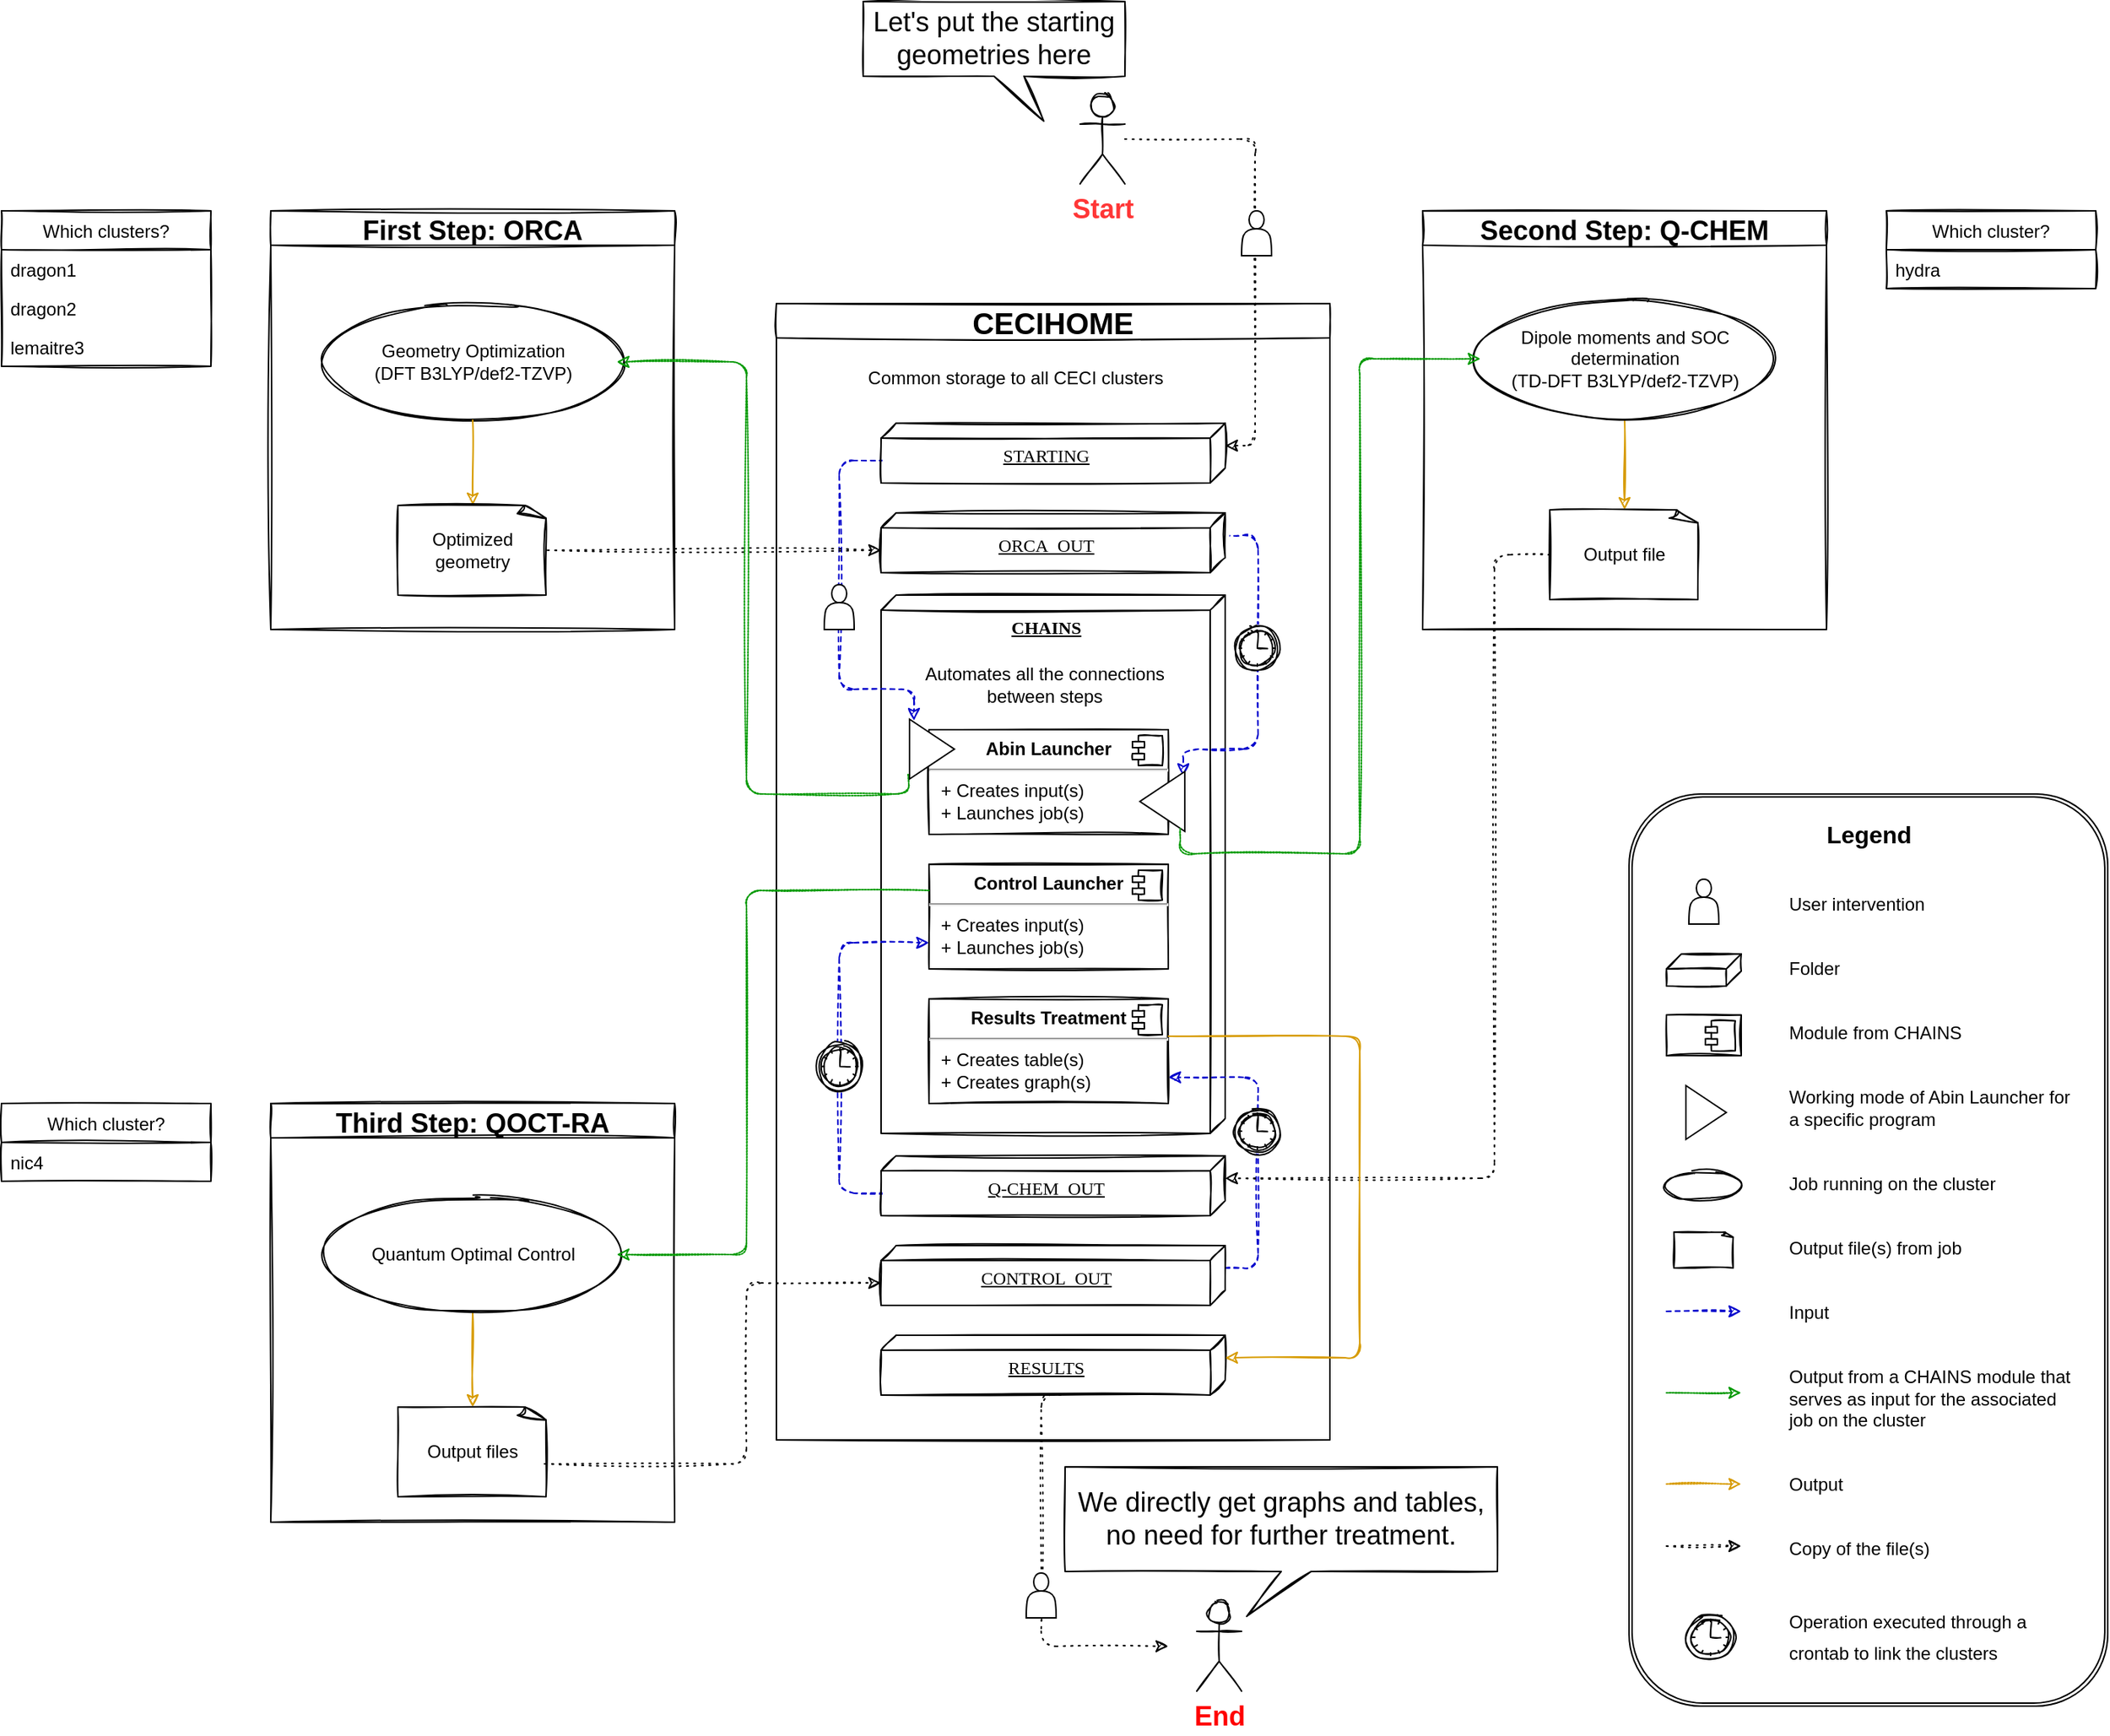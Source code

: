<mxfile version="13.4.0" type="github">
  <diagram name="Page-1" id="5f0bae14-7c28-e335-631c-24af17079c00">
    <mxGraphModel dx="2062" dy="1311" grid="1" gridSize="10" guides="1" tooltips="1" connect="1" arrows="1" fold="1" page="1" pageScale="1" pageWidth="1500" pageHeight="1200" background="#ffffff" math="0" shadow="0">
      <root>
        <mxCell id="0" />
        <mxCell id="1" parent="0" />
        <mxCell id="ZN8oczNgonXqbWW7BLzj-35" value="" style="shape=ext;double=1;rounded=1;whiteSpace=wrap;html=1;" vertex="1" parent="1">
          <mxGeometry x="1130" y="550" width="320" height="610" as="geometry" />
        </mxCell>
        <mxCell id="rE8TUq6kTED-Fyb9pCzD-1" value="&lt;b&gt;CHAINS&lt;/b&gt;" style="verticalAlign=top;align=center;spacingTop=8;spacingLeft=2;spacingRight=12;shape=cube;size=10;direction=south;fontStyle=4;html=1;shadow=0;comic=0;labelBackgroundColor=none;strokeWidth=1;fontFamily=Verdana;fontSize=12;sketch=1;" parent="1" vertex="1">
          <mxGeometry x="630" y="417" width="230" height="360" as="geometry" />
        </mxCell>
        <mxCell id="rE8TUq6kTED-Fyb9pCzD-62" style="edgeStyle=orthogonalEdgeStyle;rounded=1;orthogonalLoop=1;jettySize=auto;html=1;exitX=0;exitY=0;exitDx=25;exitDy=210;exitPerimeter=0;entryX=0.067;entryY=0.025;entryDx=0;entryDy=0;fontSize=18;dashed=1;strokeColor=#0000CC;sketch=1;entryPerimeter=0;" parent="1" source="rE8TUq6kTED-Fyb9pCzD-3" target="ZN8oczNgonXqbWW7BLzj-8" edge="1">
          <mxGeometry relative="1" as="geometry">
            <Array as="points">
              <mxPoint x="602" y="327" />
              <mxPoint x="602" y="480" />
              <mxPoint x="652" y="480" />
            </Array>
            <mxPoint x="650" y="510" as="targetPoint" />
          </mxGeometry>
        </mxCell>
        <mxCell id="rE8TUq6kTED-Fyb9pCzD-65" style="edgeStyle=orthogonalEdgeStyle;orthogonalLoop=1;jettySize=auto;html=1;exitX=0;exitY=0;exitDx=15;exitDy=0;exitPerimeter=0;fontSize=18;dashed=1;rounded=1;strokeColor=#0000CC;sketch=1;entryX=0.033;entryY=0.925;entryDx=0;entryDy=0;entryPerimeter=0;" parent="1" source="rE8TUq6kTED-Fyb9pCzD-4" target="ZN8oczNgonXqbWW7BLzj-9" edge="1">
          <mxGeometry relative="1" as="geometry">
            <Array as="points">
              <mxPoint x="882" y="377" />
              <mxPoint x="882" y="520" />
              <mxPoint x="832" y="520" />
            </Array>
            <mxPoint x="834.997" y="579" as="targetPoint" />
          </mxGeometry>
        </mxCell>
        <mxCell id="rE8TUq6kTED-Fyb9pCzD-81" style="edgeStyle=orthogonalEdgeStyle;orthogonalLoop=1;jettySize=auto;html=1;exitX=0;exitY=0;exitDx=25;exitDy=210;exitPerimeter=0;entryX=0;entryY=0.75;entryDx=0;entryDy=0;fontSize=18;dashed=1;rounded=1;strokeColor=#0000CC;sketch=1;" parent="1" source="rE8TUq6kTED-Fyb9pCzD-5" target="rE8TUq6kTED-Fyb9pCzD-21" edge="1">
          <mxGeometry relative="1" as="geometry">
            <Array as="points">
              <mxPoint x="602" y="817" />
              <mxPoint x="602" y="650" />
            </Array>
          </mxGeometry>
        </mxCell>
        <mxCell id="rE8TUq6kTED-Fyb9pCzD-87" style="edgeStyle=orthogonalEdgeStyle;rounded=1;orthogonalLoop=1;jettySize=auto;html=1;exitX=0;exitY=0;exitDx=15;exitDy=0;exitPerimeter=0;entryX=1;entryY=0.75;entryDx=0;entryDy=0;fontSize=18;dashed=1;strokeColor=#0000CC;sketch=1;" parent="1" source="rE8TUq6kTED-Fyb9pCzD-6" target="rE8TUq6kTED-Fyb9pCzD-23" edge="1">
          <mxGeometry relative="1" as="geometry">
            <Array as="points">
              <mxPoint x="882" y="867" />
              <mxPoint x="882" y="740" />
            </Array>
          </mxGeometry>
        </mxCell>
        <mxCell id="LPeQ8OQHkjZ68hT7cEdK-16" value="CECIHOME" style="swimlane;fontSize=20;sketch=1;" parent="1" vertex="1">
          <mxGeometry x="560" y="222" width="370" height="760" as="geometry">
            <mxRectangle x="620" y="330" width="140" height="30" as="alternateBounds" />
          </mxGeometry>
        </mxCell>
        <mxCell id="rE8TUq6kTED-Fyb9pCzD-31" value="Common storage to all CECI clusters" style="text;html=1;strokeColor=none;fillColor=none;align=center;verticalAlign=middle;whiteSpace=wrap;sketch=1;" parent="LPeQ8OQHkjZ68hT7cEdK-16" vertex="1">
          <mxGeometry x="45" y="40" width="230" height="20" as="geometry" />
        </mxCell>
        <mxCell id="LPeQ8OQHkjZ68hT7cEdK-33" value="" style="shape=mxgraph.bpmn.shape;html=1;verticalLabelPosition=bottom;labelBackgroundColor=#ffffff;verticalAlign=top;align=center;perimeter=ellipsePerimeter;outlineConnect=0;outline=eventInt;symbol=timer;sketch=1;fillColor=#ffffff;fontSize=12;fontColor=#000000;" parent="LPeQ8OQHkjZ68hT7cEdK-16" vertex="1">
          <mxGeometry x="27" y="494.73" width="31" height="31" as="geometry" />
        </mxCell>
        <mxCell id="LPeQ8OQHkjZ68hT7cEdK-36" value="" style="shape=mxgraph.bpmn.shape;html=1;verticalLabelPosition=bottom;labelBackgroundColor=#ffffff;verticalAlign=top;align=center;perimeter=ellipsePerimeter;outlineConnect=0;outline=eventInt;symbol=timer;sketch=1;fillColor=#ffffff;fontSize=12;fontColor=#000000;" parent="LPeQ8OQHkjZ68hT7cEdK-16" vertex="1">
          <mxGeometry x="306" y="215" width="31" height="31" as="geometry" />
        </mxCell>
        <mxCell id="ZN8oczNgonXqbWW7BLzj-14" value="" style="shape=actor;whiteSpace=wrap;html=1;" vertex="1" parent="LPeQ8OQHkjZ68hT7cEdK-16">
          <mxGeometry x="32" y="188" width="20" height="30" as="geometry" />
        </mxCell>
        <mxCell id="rE8TUq6kTED-Fyb9pCzD-3" value="STARTING" style="verticalAlign=top;align=center;spacingTop=8;spacingLeft=2;spacingRight=12;shape=cube;size=10;direction=south;fontStyle=4;html=1;shadow=0;comic=0;labelBackgroundColor=none;strokeWidth=1;fontFamily=Verdana;fontSize=12;sketch=1;" parent="1" vertex="1">
          <mxGeometry x="630" y="302" width="230" height="40" as="geometry" />
        </mxCell>
        <mxCell id="rE8TUq6kTED-Fyb9pCzD-4" value="ORCA_OUT" style="verticalAlign=top;align=center;spacingTop=8;spacingLeft=2;spacingRight=12;shape=cube;size=10;direction=south;fontStyle=4;html=1;shadow=0;comic=0;labelBackgroundColor=none;strokeWidth=1;fontFamily=Verdana;fontSize=12;sketch=1;" parent="1" vertex="1">
          <mxGeometry x="630" y="362" width="230" height="40" as="geometry" />
        </mxCell>
        <mxCell id="rE8TUq6kTED-Fyb9pCzD-5" value="Q-CHEM_OUT" style="verticalAlign=top;align=center;spacingTop=8;spacingLeft=2;spacingRight=12;shape=cube;size=10;direction=south;fontStyle=4;html=1;shadow=0;comic=0;labelBackgroundColor=none;strokeWidth=1;fontFamily=Verdana;fontSize=12;sketch=1;" parent="1" vertex="1">
          <mxGeometry x="630" y="792" width="230" height="40" as="geometry" />
        </mxCell>
        <mxCell id="rE8TUq6kTED-Fyb9pCzD-6" value="CONTROL_OUT" style="verticalAlign=top;align=center;spacingTop=8;spacingLeft=2;spacingRight=12;shape=cube;size=10;direction=south;fontStyle=4;html=1;shadow=0;comic=0;labelBackgroundColor=none;strokeWidth=1;fontFamily=Verdana;fontSize=12;sketch=1;" parent="1" vertex="1">
          <mxGeometry x="630" y="852" width="230" height="40" as="geometry" />
        </mxCell>
        <mxCell id="rE8TUq6kTED-Fyb9pCzD-130" style="edgeStyle=orthogonalEdgeStyle;rounded=1;orthogonalLoop=1;jettySize=auto;html=1;exitX=0;exitY=0;exitDx=40;exitDy=110;exitPerimeter=0;dashed=1;dashPattern=1 4;strokeColor=#000000;fontSize=18;sketch=1;" parent="1" source="rE8TUq6kTED-Fyb9pCzD-7" edge="1">
          <mxGeometry relative="1" as="geometry">
            <mxPoint x="822" y="1120" as="targetPoint" />
            <Array as="points">
              <mxPoint x="737" y="1120" />
            </Array>
          </mxGeometry>
        </mxCell>
        <mxCell id="rE8TUq6kTED-Fyb9pCzD-7" value="RESULTS" style="verticalAlign=top;align=center;spacingTop=8;spacingLeft=2;spacingRight=12;shape=cube;size=10;direction=south;fontStyle=4;html=1;shadow=0;comic=0;labelBackgroundColor=none;strokeWidth=1;fontFamily=Verdana;fontSize=12;sketch=1;" parent="1" vertex="1">
          <mxGeometry x="630" y="912" width="230" height="40" as="geometry" />
        </mxCell>
        <mxCell id="rE8TUq6kTED-Fyb9pCzD-19" value="&lt;p style=&quot;margin: 0px ; margin-top: 6px ; text-align: center&quot;&gt;&lt;b&gt;Abin Launcher&lt;br&gt;&lt;/b&gt;&lt;/p&gt;&lt;hr&gt;&lt;p style=&quot;margin: 0px ; margin-left: 8px&quot;&gt;+ Creates input(s)&lt;br&gt;+ Launches job(s)&lt;br&gt;&lt;/p&gt;" style="align=left;overflow=fill;html=1;dropTarget=0;sketch=1;" parent="1" vertex="1">
          <mxGeometry x="662" y="507" width="160" height="70" as="geometry" />
        </mxCell>
        <mxCell id="rE8TUq6kTED-Fyb9pCzD-20" value="" style="shape=component;jettyWidth=8;jettyHeight=4;sketch=1;" parent="rE8TUq6kTED-Fyb9pCzD-19" vertex="1">
          <mxGeometry x="1" width="20" height="20" relative="1" as="geometry">
            <mxPoint x="-24" y="4" as="offset" />
          </mxGeometry>
        </mxCell>
        <mxCell id="rE8TUq6kTED-Fyb9pCzD-21" value="&lt;p style=&quot;margin: 0px ; margin-top: 6px ; text-align: center&quot;&gt;&lt;b&gt;Control Launcher&lt;br&gt;&lt;/b&gt;&lt;/p&gt;&lt;hr&gt;&lt;p style=&quot;margin: 0px ; margin-left: 8px&quot;&gt;+ Creates input(s)&lt;br&gt;+ Launches job(s)&lt;br&gt;&lt;/p&gt;" style="align=left;overflow=fill;html=1;dropTarget=0;sketch=1;" parent="1" vertex="1">
          <mxGeometry x="662" y="597" width="160" height="70" as="geometry" />
        </mxCell>
        <mxCell id="rE8TUq6kTED-Fyb9pCzD-22" value="" style="shape=component;jettyWidth=8;jettyHeight=4;sketch=1;" parent="rE8TUq6kTED-Fyb9pCzD-21" vertex="1">
          <mxGeometry x="1" width="20" height="20" relative="1" as="geometry">
            <mxPoint x="-24" y="4" as="offset" />
          </mxGeometry>
        </mxCell>
        <mxCell id="rE8TUq6kTED-Fyb9pCzD-23" value="&lt;p style=&quot;margin: 0px ; margin-top: 6px ; text-align: center&quot;&gt;&lt;b&gt;Results Treatment&lt;br&gt;&lt;/b&gt;&lt;/p&gt;&lt;hr&gt;&lt;p style=&quot;margin: 0px ; margin-left: 8px&quot;&gt;+ Creates table(s)&lt;br&gt;+ Creates graph(s)&lt;br&gt;&lt;/p&gt;" style="align=left;overflow=fill;html=1;dropTarget=0;sketch=1;" parent="1" vertex="1">
          <mxGeometry x="662" y="687" width="160" height="70" as="geometry" />
        </mxCell>
        <mxCell id="rE8TUq6kTED-Fyb9pCzD-24" value="" style="shape=component;jettyWidth=8;jettyHeight=4;sketch=1;" parent="rE8TUq6kTED-Fyb9pCzD-23" vertex="1">
          <mxGeometry x="1" width="20" height="20" relative="1" as="geometry">
            <mxPoint x="-24" y="4" as="offset" />
          </mxGeometry>
        </mxCell>
        <mxCell id="rE8TUq6kTED-Fyb9pCzD-32" value="Automates all the connections between steps" style="text;html=1;strokeColor=none;fillColor=none;align=center;verticalAlign=middle;whiteSpace=wrap;sketch=1;" parent="1" vertex="1">
          <mxGeometry x="657" y="457" width="165" height="40" as="geometry" />
        </mxCell>
        <mxCell id="rE8TUq6kTED-Fyb9pCzD-48" value="First Step: ORCA" style="swimlane;fontSize=18;sketch=1;" parent="1" vertex="1">
          <mxGeometry x="222" y="160" width="270" height="280" as="geometry" />
        </mxCell>
        <mxCell id="rE8TUq6kTED-Fyb9pCzD-43" value="Geometry Optimization&lt;br&gt;(DFT B3LYP/def2-TZVP)" style="ellipse;whiteSpace=wrap;html=1;align=center;newEdgeStyle={&quot;edgeStyle&quot;:&quot;entityRelationEdgeStyle&quot;,&quot;startArrow&quot;:&quot;none&quot;,&quot;endArrow&quot;:&quot;none&quot;,&quot;segment&quot;:10,&quot;curved&quot;:1};treeFolding=1;treeMoving=1;sketch=1;" parent="rE8TUq6kTED-Fyb9pCzD-48" vertex="1">
          <mxGeometry x="38.75" y="62" width="192.5" height="78" as="geometry" />
        </mxCell>
        <mxCell id="rE8TUq6kTED-Fyb9pCzD-53" style="edgeStyle=orthogonalEdgeStyle;rounded=0;orthogonalLoop=1;jettySize=auto;html=1;exitX=0.5;exitY=1;exitDx=0;exitDy=0;fontSize=18;fillColor=#ffe6cc;strokeColor=#d79b00;sketch=1;entryX=0.5;entryY=0;entryDx=0;entryDy=0;entryPerimeter=0;" parent="rE8TUq6kTED-Fyb9pCzD-48" source="rE8TUq6kTED-Fyb9pCzD-43" target="LPeQ8OQHkjZ68hT7cEdK-23" edge="1">
          <mxGeometry relative="1" as="geometry">
            <mxPoint x="108" y="180" as="targetPoint" />
          </mxGeometry>
        </mxCell>
        <mxCell id="LPeQ8OQHkjZ68hT7cEdK-23" value="Optimized geometry" style="whiteSpace=wrap;html=1;shape=mxgraph.basic.document;sketch=1;fontSize=12;fontColor=#000000;align=center;" parent="rE8TUq6kTED-Fyb9pCzD-48" vertex="1">
          <mxGeometry x="85" y="197" width="100" height="60" as="geometry" />
        </mxCell>
        <mxCell id="rE8TUq6kTED-Fyb9pCzD-64" style="edgeStyle=orthogonalEdgeStyle;rounded=1;orthogonalLoop=1;jettySize=auto;html=1;exitX=1;exitY=0.5;exitDx=0;exitDy=0;fontSize=18;dashed=1;dashPattern=1 4;sketch=1;exitPerimeter=0;entryX=0;entryY=0;entryDx=25;entryDy=230;entryPerimeter=0;" parent="1" source="LPeQ8OQHkjZ68hT7cEdK-23" target="rE8TUq6kTED-Fyb9pCzD-4" edge="1">
          <mxGeometry relative="1" as="geometry">
            <mxPoint x="357" y="410" as="sourcePoint" />
            <mxPoint x="480" y="387" as="targetPoint" />
          </mxGeometry>
        </mxCell>
        <mxCell id="rE8TUq6kTED-Fyb9pCzD-67" style="edgeStyle=orthogonalEdgeStyle;rounded=1;orthogonalLoop=1;jettySize=auto;html=1;entryX=0;entryY=0;entryDx=15;entryDy=0;entryPerimeter=0;fontSize=18;dashed=1;dashPattern=1 4;sketch=1;exitX=0;exitY=0.5;exitDx=0;exitDy=0;exitPerimeter=0;" parent="1" source="LPeQ8OQHkjZ68hT7cEdK-24" target="rE8TUq6kTED-Fyb9pCzD-5" edge="1">
          <mxGeometry relative="1" as="geometry">
            <Array as="points">
              <mxPoint x="1040" y="390" />
              <mxPoint x="1040" y="807" />
            </Array>
            <mxPoint x="1050" y="390" as="sourcePoint" />
          </mxGeometry>
        </mxCell>
        <mxCell id="rE8TUq6kTED-Fyb9pCzD-69" value="Third Step: QOCT-RA" style="swimlane;fontSize=18;sketch=1;" parent="1" vertex="1">
          <mxGeometry x="222" y="757" width="270" height="280" as="geometry" />
        </mxCell>
        <mxCell id="rE8TUq6kTED-Fyb9pCzD-70" style="edgeStyle=orthogonalEdgeStyle;rounded=0;orthogonalLoop=1;jettySize=auto;html=1;exitX=0.5;exitY=1;exitDx=0;exitDy=0;fontSize=18;fillColor=#ffe6cc;strokeColor=#d79b00;sketch=1;entryX=0.5;entryY=0;entryDx=0;entryDy=0;entryPerimeter=0;" parent="rE8TUq6kTED-Fyb9pCzD-69" source="rE8TUq6kTED-Fyb9pCzD-71" target="LPeQ8OQHkjZ68hT7cEdK-25" edge="1">
          <mxGeometry relative="1" as="geometry">
            <mxPoint x="98" y="183" as="targetPoint" />
          </mxGeometry>
        </mxCell>
        <mxCell id="rE8TUq6kTED-Fyb9pCzD-71" value="Quantum Optimal Control" style="ellipse;whiteSpace=wrap;html=1;align=center;newEdgeStyle={&quot;edgeStyle&quot;:&quot;entityRelationEdgeStyle&quot;,&quot;startArrow&quot;:&quot;none&quot;,&quot;endArrow&quot;:&quot;none&quot;,&quot;segment&quot;:10,&quot;curved&quot;:1};treeFolding=1;treeMoving=1;sketch=1;" parent="rE8TUq6kTED-Fyb9pCzD-69" vertex="1">
          <mxGeometry x="38.75" y="62" width="192.5" height="78" as="geometry" />
        </mxCell>
        <mxCell id="LPeQ8OQHkjZ68hT7cEdK-25" value="Output files" style="whiteSpace=wrap;html=1;shape=mxgraph.basic.document;sketch=1;fontSize=12;fontColor=#000000;align=center;" parent="rE8TUq6kTED-Fyb9pCzD-69" vertex="1">
          <mxGeometry x="85" y="203" width="100" height="60" as="geometry" />
        </mxCell>
        <mxCell id="rE8TUq6kTED-Fyb9pCzD-78" style="edgeStyle=orthogonalEdgeStyle;rounded=1;orthogonalLoop=1;jettySize=auto;html=1;entryX=0;entryY=0;entryDx=25;entryDy=230;entryPerimeter=0;fontSize=18;dashed=1;dashPattern=1 4;sketch=1;exitX=0.98;exitY=0.633;exitDx=0;exitDy=0;exitPerimeter=0;" parent="1" source="LPeQ8OQHkjZ68hT7cEdK-25" target="rE8TUq6kTED-Fyb9pCzD-6" edge="1">
          <mxGeometry relative="1" as="geometry">
            <mxPoint x="450" y="997" as="sourcePoint" />
            <Array as="points">
              <mxPoint x="540" y="998" />
              <mxPoint x="540" y="877" />
            </Array>
          </mxGeometry>
        </mxCell>
        <mxCell id="rE8TUq6kTED-Fyb9pCzD-91" value="Second Step: Q-CHEM" style="swimlane;fontSize=18;sketch=1;" parent="1" vertex="1">
          <mxGeometry x="992" y="160" width="270" height="280" as="geometry">
            <mxRectangle x="1030" y="160" width="230" height="30" as="alternateBounds" />
          </mxGeometry>
        </mxCell>
        <mxCell id="rE8TUq6kTED-Fyb9pCzD-92" style="edgeStyle=orthogonalEdgeStyle;rounded=0;orthogonalLoop=1;jettySize=auto;html=1;exitX=0.5;exitY=1;exitDx=0;exitDy=0;entryX=0.5;entryY=0;entryDx=0;entryDy=0;fontSize=18;fillColor=#ffe6cc;strokeColor=#d79b00;sketch=1;entryPerimeter=0;" parent="rE8TUq6kTED-Fyb9pCzD-91" source="rE8TUq6kTED-Fyb9pCzD-89" target="LPeQ8OQHkjZ68hT7cEdK-24" edge="1">
          <mxGeometry relative="1" as="geometry">
            <mxPoint x="135" y="140" as="sourcePoint" />
            <mxPoint x="135" y="200" as="targetPoint" />
          </mxGeometry>
        </mxCell>
        <mxCell id="rE8TUq6kTED-Fyb9pCzD-89" value="Dipole moments and SOC determination&lt;br&gt;&lt;div&gt;(TD-DFT B3LYP/def2-TZVP)&lt;/div&gt;" style="ellipse;whiteSpace=wrap;html=1;align=center;newEdgeStyle={&quot;edgeStyle&quot;:&quot;entityRelationEdgeStyle&quot;,&quot;startArrow&quot;:&quot;none&quot;,&quot;endArrow&quot;:&quot;none&quot;,&quot;segment&quot;:10,&quot;curved&quot;:1};treeFolding=1;treeMoving=1;sketch=1;" parent="rE8TUq6kTED-Fyb9pCzD-91" vertex="1">
          <mxGeometry x="38.75" y="60" width="192.5" height="78" as="geometry" />
        </mxCell>
        <mxCell id="LPeQ8OQHkjZ68hT7cEdK-24" value="Output file" style="whiteSpace=wrap;html=1;shape=mxgraph.basic.document;sketch=1;fontSize=12;fontColor=#000000;align=center;" parent="rE8TUq6kTED-Fyb9pCzD-91" vertex="1">
          <mxGeometry x="85" y="200" width="100" height="60" as="geometry" />
        </mxCell>
        <mxCell id="rE8TUq6kTED-Fyb9pCzD-119" value="&lt;font color=&quot;#FF3636&quot;&gt;&lt;b&gt;Start&lt;/b&gt;&lt;/font&gt;" style="shape=umlActor;verticalLabelPosition=bottom;verticalAlign=top;html=1;outlineConnect=0;fontSize=18;align=center;sketch=1;" parent="1" vertex="1">
          <mxGeometry x="763" y="82" width="30" height="60" as="geometry" />
        </mxCell>
        <mxCell id="rE8TUq6kTED-Fyb9pCzD-127" value="&lt;div align=&quot;center&quot;&gt;Let&#39;s put the starting geometries here&lt;/div&gt;" style="shape=callout;whiteSpace=wrap;html=1;perimeter=calloutPerimeter;fontSize=18;align=center;position2=0.69;sketch=1;" parent="1" vertex="1">
          <mxGeometry x="618" y="20" width="175" height="80" as="geometry" />
        </mxCell>
        <mxCell id="rE8TUq6kTED-Fyb9pCzD-128" value="&lt;font color=&quot;#FF0000&quot;&gt;&lt;b&gt;End&lt;/b&gt;&lt;/font&gt;" style="shape=umlActor;verticalLabelPosition=bottom;verticalAlign=top;html=1;outlineConnect=0;fontSize=18;align=center;sketch=1;" parent="1" vertex="1">
          <mxGeometry x="841" y="1090" width="30" height="60" as="geometry" />
        </mxCell>
        <mxCell id="rE8TUq6kTED-Fyb9pCzD-129" value="We directly get graphs and tables, no need for further treatment." style="shape=callout;whiteSpace=wrap;html=1;perimeter=calloutPerimeter;fontSize=18;align=center;position2=0.42;sketch=1;" parent="1" vertex="1">
          <mxGeometry x="753" y="1000" width="289" height="100" as="geometry" />
        </mxCell>
        <mxCell id="rE8TUq6kTED-Fyb9pCzD-44" value="Which clusters?" style="swimlane;fontStyle=0;childLayout=stackLayout;horizontal=1;startSize=26;fillColor=none;horizontalStack=0;resizeParent=1;resizeParentMax=0;resizeLast=0;collapsible=1;marginBottom=0;sketch=1;" parent="1" vertex="1">
          <mxGeometry x="42" y="160" width="140" height="104" as="geometry" />
        </mxCell>
        <mxCell id="rE8TUq6kTED-Fyb9pCzD-45" value="dragon1" style="text;strokeColor=none;fillColor=none;align=left;verticalAlign=top;spacingLeft=4;spacingRight=4;overflow=hidden;rotatable=0;points=[[0,0.5],[1,0.5]];portConstraint=eastwest;sketch=1;" parent="rE8TUq6kTED-Fyb9pCzD-44" vertex="1">
          <mxGeometry y="26" width="140" height="26" as="geometry" />
        </mxCell>
        <mxCell id="rE8TUq6kTED-Fyb9pCzD-46" value="dragon2" style="text;strokeColor=none;fillColor=none;align=left;verticalAlign=top;spacingLeft=4;spacingRight=4;overflow=hidden;rotatable=0;points=[[0,0.5],[1,0.5]];portConstraint=eastwest;sketch=1;" parent="rE8TUq6kTED-Fyb9pCzD-44" vertex="1">
          <mxGeometry y="52" width="140" height="26" as="geometry" />
        </mxCell>
        <mxCell id="rE8TUq6kTED-Fyb9pCzD-47" value="lemaitre3" style="text;strokeColor=none;fillColor=none;align=left;verticalAlign=top;spacingLeft=4;spacingRight=4;overflow=hidden;rotatable=0;points=[[0,0.5],[1,0.5]];portConstraint=eastwest;sketch=1;" parent="rE8TUq6kTED-Fyb9pCzD-44" vertex="1">
          <mxGeometry y="78" width="140" height="26" as="geometry" />
        </mxCell>
        <mxCell id="rE8TUq6kTED-Fyb9pCzD-54" value="Which cluster?" style="swimlane;fontStyle=0;childLayout=stackLayout;horizontal=1;startSize=26;fillColor=none;horizontalStack=0;resizeParent=1;resizeParentMax=0;resizeLast=0;collapsible=1;marginBottom=0;sketch=1;" parent="1" vertex="1">
          <mxGeometry x="1302" y="160" width="140" height="52" as="geometry" />
        </mxCell>
        <mxCell id="rE8TUq6kTED-Fyb9pCzD-55" value="hydra" style="text;strokeColor=none;fillColor=none;align=left;verticalAlign=top;spacingLeft=4;spacingRight=4;overflow=hidden;rotatable=0;points=[[0,0.5],[1,0.5]];portConstraint=eastwest;sketch=1;" parent="rE8TUq6kTED-Fyb9pCzD-54" vertex="1">
          <mxGeometry y="26" width="140" height="26" as="geometry" />
        </mxCell>
        <mxCell id="rE8TUq6kTED-Fyb9pCzD-125" style="edgeStyle=orthogonalEdgeStyle;rounded=1;orthogonalLoop=1;jettySize=auto;html=1;dashed=1;dashPattern=1 4;strokeColor=#000000;fontSize=18;entryX=0;entryY=0;entryDx=15;entryDy=0;entryPerimeter=0;sketch=1;" parent="1" source="rE8TUq6kTED-Fyb9pCzD-119" target="rE8TUq6kTED-Fyb9pCzD-3" edge="1">
          <mxGeometry relative="1" as="geometry">
            <Array as="points">
              <mxPoint x="880" y="112" />
              <mxPoint x="880" y="317" />
            </Array>
          </mxGeometry>
        </mxCell>
        <mxCell id="rE8TUq6kTED-Fyb9pCzD-88" style="edgeStyle=orthogonalEdgeStyle;rounded=1;orthogonalLoop=1;jettySize=auto;html=1;exitX=1;exitY=0.357;exitDx=0;exitDy=0;entryX=0;entryY=0;entryDx=15;entryDy=0;entryPerimeter=0;fontSize=18;exitPerimeter=0;fillColor=#ffe6cc;strokeColor=#d79b00;sketch=1;" parent="1" source="rE8TUq6kTED-Fyb9pCzD-23" target="rE8TUq6kTED-Fyb9pCzD-7" edge="1">
          <mxGeometry relative="1" as="geometry">
            <Array as="points">
              <mxPoint x="950" y="712" />
              <mxPoint x="950" y="927" />
            </Array>
          </mxGeometry>
        </mxCell>
        <mxCell id="rE8TUq6kTED-Fyb9pCzD-73" value="Which cluster?" style="swimlane;fontStyle=0;childLayout=stackLayout;horizontal=1;startSize=26;fillColor=none;horizontalStack=0;resizeParent=1;resizeParentMax=0;resizeLast=0;collapsible=1;marginBottom=0;sketch=1;" parent="1" vertex="1">
          <mxGeometry x="42" y="757" width="140" height="52" as="geometry" />
        </mxCell>
        <mxCell id="rE8TUq6kTED-Fyb9pCzD-75" value="nic4" style="text;strokeColor=none;fillColor=none;align=left;verticalAlign=top;spacingLeft=4;spacingRight=4;overflow=hidden;rotatable=0;points=[[0,0.5],[1,0.5]];portConstraint=eastwest;sketch=1;" parent="rE8TUq6kTED-Fyb9pCzD-73" vertex="1">
          <mxGeometry y="26" width="140" height="26" as="geometry" />
        </mxCell>
        <mxCell id="LPeQ8OQHkjZ68hT7cEdK-35" value="" style="shape=mxgraph.bpmn.shape;html=1;verticalLabelPosition=bottom;labelBackgroundColor=#ffffff;verticalAlign=top;align=center;perimeter=ellipsePerimeter;outlineConnect=0;outline=eventInt;symbol=timer;sketch=1;fillColor=#ffffff;fontSize=12;fontColor=#000000;" parent="1" vertex="1">
          <mxGeometry x="866" y="760" width="31" height="31" as="geometry" />
        </mxCell>
        <mxCell id="rE8TUq6kTED-Fyb9pCzD-63" style="edgeStyle=orthogonalEdgeStyle;rounded=1;orthogonalLoop=1;jettySize=auto;html=1;entryX=1;entryY=0.5;entryDx=0;entryDy=0;fontSize=18;dashed=1;dashPattern=1 1;fillColor=#d5e8d4;strokeColor=#009900;sketch=1;exitX=-0.033;exitY=0.925;exitDx=0;exitDy=0;exitPerimeter=0;" parent="1" source="ZN8oczNgonXqbWW7BLzj-8" target="rE8TUq6kTED-Fyb9pCzD-43" edge="1">
          <mxGeometry relative="1" as="geometry">
            <Array as="points">
              <mxPoint x="649" y="550" />
              <mxPoint x="540" y="550" />
              <mxPoint x="540" y="261" />
            </Array>
            <mxPoint x="650" y="540" as="sourcePoint" />
          </mxGeometry>
        </mxCell>
        <mxCell id="ZN8oczNgonXqbWW7BLzj-8" value="" style="triangle;whiteSpace=wrap;html=1;" vertex="1" parent="1">
          <mxGeometry x="649" y="500" width="30" height="40" as="geometry" />
        </mxCell>
        <mxCell id="ZN8oczNgonXqbWW7BLzj-9" value="" style="triangle;whiteSpace=wrap;html=1;rotation=-180;" vertex="1" parent="1">
          <mxGeometry x="803" y="535" width="30" height="40" as="geometry" />
        </mxCell>
        <mxCell id="rE8TUq6kTED-Fyb9pCzD-66" style="edgeStyle=orthogonalEdgeStyle;rounded=1;orthogonalLoop=1;jettySize=auto;html=1;entryX=0;entryY=0.5;entryDx=0;entryDy=0;fontSize=18;dashed=1;dashPattern=1 1;fillColor=#d5e8d4;strokeColor=#009900;sketch=1;exitX=0.1;exitY=0.05;exitDx=0;exitDy=0;exitPerimeter=0;" parent="1" source="ZN8oczNgonXqbWW7BLzj-9" target="rE8TUq6kTED-Fyb9pCzD-89" edge="1">
          <mxGeometry relative="1" as="geometry">
            <Array as="points">
              <mxPoint x="830" y="590" />
              <mxPoint x="950" y="590" />
              <mxPoint x="950" y="259" />
            </Array>
            <mxPoint x="816.999" y="584" as="sourcePoint" />
          </mxGeometry>
        </mxCell>
        <mxCell id="rE8TUq6kTED-Fyb9pCzD-77" style="edgeStyle=orthogonalEdgeStyle;rounded=1;orthogonalLoop=1;jettySize=auto;html=1;exitX=0;exitY=0.25;exitDx=0;exitDy=0;entryX=1;entryY=0.5;entryDx=0;entryDy=0;fontSize=18;dashed=1;dashPattern=1 1;fillColor=#d5e8d4;strokeColor=#009900;sketch=1;" parent="1" source="rE8TUq6kTED-Fyb9pCzD-21" target="rE8TUq6kTED-Fyb9pCzD-71" edge="1">
          <mxGeometry relative="1" as="geometry">
            <Array as="points">
              <mxPoint x="540" y="615" />
              <mxPoint x="540" y="858" />
            </Array>
          </mxGeometry>
        </mxCell>
        <mxCell id="ZN8oczNgonXqbWW7BLzj-12" value="" style="shape=actor;whiteSpace=wrap;html=1;" vertex="1" parent="1">
          <mxGeometry x="871" y="160" width="20" height="30" as="geometry" />
        </mxCell>
        <mxCell id="ZN8oczNgonXqbWW7BLzj-15" value="" style="shape=actor;whiteSpace=wrap;html=1;" vertex="1" parent="1">
          <mxGeometry x="727" y="1071" width="20" height="30" as="geometry" />
        </mxCell>
        <mxCell id="ZN8oczNgonXqbWW7BLzj-22" value="&lt;div style=&quot;font-size: 12px&quot;&gt;&lt;font style=&quot;font-size: 12px&quot;&gt;User intervention&lt;/font&gt;&lt;/div&gt;&lt;div style=&quot;font-size: 12px&quot;&gt;&lt;font style=&quot;font-size: 12px&quot;&gt;&lt;br&gt;&lt;/font&gt;&lt;/div&gt;&lt;div style=&quot;font-size: 12px&quot;&gt;&lt;font style=&quot;font-size: 12px&quot;&gt;&lt;br&gt;&lt;/font&gt;&lt;/div&gt;&lt;div style=&quot;font-size: 12px&quot;&gt;&lt;font style=&quot;font-size: 12px&quot;&gt;Folder&lt;/font&gt;&lt;/div&gt;&lt;div style=&quot;font-size: 12px&quot;&gt;&lt;br&gt;&lt;/div&gt;&lt;div style=&quot;font-size: 12px&quot;&gt;&lt;font style=&quot;font-size: 12px&quot;&gt;&lt;br&gt;&lt;/font&gt;&lt;/div&gt;&lt;div style=&quot;font-size: 12px&quot;&gt;&lt;font style=&quot;font-size: 12px&quot;&gt;Module from CHAINS&lt;br&gt;&lt;/font&gt;&lt;/div&gt;&lt;div style=&quot;font-size: 12px&quot;&gt;&lt;font style=&quot;font-size: 12px&quot;&gt;&lt;br&gt;&lt;/font&gt;&lt;/div&gt;&lt;div style=&quot;font-size: 12px&quot;&gt;&lt;font style=&quot;font-size: 12px&quot;&gt;&lt;br&gt;&lt;/font&gt;&lt;/div&gt;&lt;div style=&quot;font-size: 12px&quot;&gt;&lt;font style=&quot;font-size: 12px&quot;&gt;Working mode of Abin Launcher for a specific program&lt;br&gt;&lt;/font&gt;&lt;/div&gt;&lt;div style=&quot;font-size: 12px&quot;&gt;&lt;font style=&quot;font-size: 12px&quot;&gt;&lt;br&gt;&lt;/font&gt;&lt;/div&gt;&lt;div style=&quot;font-size: 12px&quot;&gt;&lt;font style=&quot;font-size: 12px&quot;&gt;&lt;br&gt;&lt;/font&gt;&lt;/div&gt;&lt;div style=&quot;font-size: 12px&quot;&gt;&lt;font style=&quot;font-size: 12px&quot;&gt;Job running on the cluster&lt;/font&gt;&lt;/div&gt;&lt;div style=&quot;font-size: 12px&quot;&gt;&lt;font style=&quot;font-size: 12px&quot;&gt;&lt;br&gt;&lt;/font&gt;&lt;/div&gt;&lt;div style=&quot;font-size: 12px&quot;&gt;&lt;font style=&quot;font-size: 12px&quot;&gt;&lt;br&gt;&lt;/font&gt;&lt;/div&gt;&lt;div style=&quot;font-size: 12px&quot;&gt;&lt;font style=&quot;font-size: 12px&quot;&gt;Output file(s) from job&lt;/font&gt;&lt;/div&gt;&lt;div style=&quot;font-size: 12px&quot;&gt;&lt;font style=&quot;font-size: 12px&quot;&gt;&lt;br&gt;&lt;/font&gt;&lt;/div&gt;&lt;div style=&quot;font-size: 12px&quot;&gt;&lt;font style=&quot;font-size: 12px&quot;&gt;&lt;br&gt;&lt;/font&gt;&lt;/div&gt;&lt;div style=&quot;font-size: 12px&quot;&gt;&lt;font style=&quot;font-size: 12px&quot;&gt;Input&lt;/font&gt;&lt;/div&gt;&lt;div style=&quot;font-size: 12px&quot;&gt;&lt;font style=&quot;font-size: 12px&quot;&gt;&lt;br&gt;&lt;/font&gt;&lt;/div&gt;&lt;div style=&quot;font-size: 12px&quot;&gt;&lt;font style=&quot;font-size: 12px&quot;&gt;&lt;br&gt;&lt;/font&gt;&lt;/div&gt;&lt;div style=&quot;font-size: 12px&quot;&gt;&lt;font style=&quot;font-size: 12px&quot;&gt;Output from a CHAINS module that serves as input for the associated job on the cluster&lt;br&gt;&lt;/font&gt;&lt;/div&gt;&lt;div style=&quot;font-size: 12px&quot;&gt;&lt;font style=&quot;font-size: 12px&quot;&gt;&lt;br&gt;&lt;/font&gt;&lt;/div&gt;&lt;div style=&quot;font-size: 12px&quot;&gt;&lt;font style=&quot;font-size: 12px&quot;&gt;&lt;br&gt;&lt;/font&gt;&lt;/div&gt;&lt;div style=&quot;font-size: 12px&quot;&gt;&lt;font style=&quot;font-size: 12px&quot;&gt;Output&lt;br&gt;&lt;/font&gt;&lt;/div&gt;&lt;div style=&quot;font-size: 12px&quot;&gt;&lt;font style=&quot;font-size: 12px&quot;&gt;&lt;br&gt;&lt;/font&gt;&lt;/div&gt;&lt;div style=&quot;font-size: 12px&quot;&gt;&lt;font style=&quot;font-size: 12px&quot;&gt;&lt;br&gt;&lt;/font&gt;&lt;/div&gt;&lt;div style=&quot;font-size: 12px&quot;&gt;&lt;font style=&quot;font-size: 12px&quot;&gt;&lt;font style=&quot;font-size: 12px&quot;&gt;Copy of the file(s)&lt;/font&gt;&lt;/font&gt;&lt;/div&gt;&lt;div style=&quot;font-size: 12px&quot;&gt;&lt;br&gt;&lt;/div&gt;&lt;div style=&quot;font-size: 12px&quot;&gt;&lt;br&gt;&lt;/div&gt;&lt;div&gt;&lt;font style=&quot;font-size: 12px&quot;&gt;Operation executed through a crontab to link the clusters&lt;/font&gt;&lt;/div&gt;&lt;div&gt;&lt;font style=&quot;font-size: 12px&quot;&gt;&lt;/font&gt;&lt;br&gt;&lt;/div&gt;" style="text;html=1;strokeColor=none;fillColor=none;align=left;verticalAlign=middle;whiteSpace=wrap;fontSize=18;sketch=1;" vertex="1" parent="1">
          <mxGeometry x="1235" y="616" width="197" height="540" as="geometry" />
        </mxCell>
        <mxCell id="ZN8oczNgonXqbWW7BLzj-23" value="" style="verticalAlign=top;align=left;spacingTop=8;spacingLeft=2;spacingRight=12;shape=cube;size=10;direction=south;fontStyle=4;html=1;fontSize=18;aspect=fixed;sketch=1;" vertex="1" parent="1">
          <mxGeometry x="1155" y="657" width="50" height="21.43" as="geometry" />
        </mxCell>
        <mxCell id="ZN8oczNgonXqbWW7BLzj-24" value="&lt;p style=&quot;margin: 0px ; margin-top: 6px ; text-align: center&quot;&gt;&lt;br&gt;&lt;/p&gt;&lt;hr&gt;&lt;p style=&quot;margin: 0px ; margin-left: 8px&quot;&gt;&lt;br&gt;&lt;/p&gt;" style="align=left;overflow=fill;html=1;dropTarget=0;fontSize=18;aspect=fixed;sketch=1;" vertex="1" parent="1">
          <mxGeometry x="1155" y="697.73" width="50" height="27.27" as="geometry" />
        </mxCell>
        <mxCell id="ZN8oczNgonXqbWW7BLzj-25" value="" style="shape=component;jettyWidth=8;jettyHeight=4;sketch=1;" vertex="1" parent="ZN8oczNgonXqbWW7BLzj-24">
          <mxGeometry x="1" width="20" height="20" relative="1" as="geometry">
            <mxPoint x="-24" y="4" as="offset" />
          </mxGeometry>
        </mxCell>
        <mxCell id="ZN8oczNgonXqbWW7BLzj-26" value="" style="ellipse;whiteSpace=wrap;html=1;align=center;newEdgeStyle={&quot;edgeStyle&quot;:&quot;entityRelationEdgeStyle&quot;,&quot;startArrow&quot;:&quot;none&quot;,&quot;endArrow&quot;:&quot;none&quot;,&quot;segment&quot;:10,&quot;curved&quot;:1};treeFolding=1;treeMoving=1;fontSize=18;aspect=fixed;sketch=1;" vertex="1" parent="1">
          <mxGeometry x="1155" y="802" width="50" height="20" as="geometry" />
        </mxCell>
        <mxCell id="ZN8oczNgonXqbWW7BLzj-27" value="" style="endArrow=classic;html=1;dashed=1;fontSize=18;strokeColor=#0000CC;sketch=1;" edge="1" parent="1">
          <mxGeometry width="50" height="50" relative="1" as="geometry">
            <mxPoint x="1155" y="896" as="sourcePoint" />
            <mxPoint x="1205" y="896" as="targetPoint" />
          </mxGeometry>
        </mxCell>
        <mxCell id="ZN8oczNgonXqbWW7BLzj-28" value="" style="endArrow=classic;html=1;dashed=1;dashPattern=1 1;strokeColor=#009900;fontSize=18;sketch=1;" edge="1" parent="1">
          <mxGeometry width="50" height="50" relative="1" as="geometry">
            <mxPoint x="1155" y="950.5" as="sourcePoint" />
            <mxPoint x="1205" y="950.5" as="targetPoint" />
          </mxGeometry>
        </mxCell>
        <mxCell id="ZN8oczNgonXqbWW7BLzj-29" value="" style="endArrow=classic;html=1;dashed=1;dashPattern=1 1;strokeColor=#d79b00;fontSize=18;fillColor=#ffe6cc;sketch=1;" edge="1" parent="1">
          <mxGeometry width="50" height="50" relative="1" as="geometry">
            <mxPoint x="1155" y="1011.5" as="sourcePoint" />
            <mxPoint x="1205" y="1011.5" as="targetPoint" />
          </mxGeometry>
        </mxCell>
        <mxCell id="ZN8oczNgonXqbWW7BLzj-30" value="" style="endArrow=classic;html=1;dashed=1;dashPattern=1 4;fontSize=18;sketch=1;" edge="1" parent="1">
          <mxGeometry width="50" height="50" relative="1" as="geometry">
            <mxPoint x="1155" y="1053" as="sourcePoint" />
            <mxPoint x="1205" y="1053" as="targetPoint" />
          </mxGeometry>
        </mxCell>
        <mxCell id="ZN8oczNgonXqbWW7BLzj-31" value="" style="whiteSpace=wrap;html=1;shape=mxgraph.basic.document;sketch=1;fontSize=12;fontColor=#000000;align=center;" vertex="1" parent="1">
          <mxGeometry x="1160" y="843" width="40" height="24" as="geometry" />
        </mxCell>
        <mxCell id="ZN8oczNgonXqbWW7BLzj-32" value="" style="shape=mxgraph.bpmn.shape;html=1;verticalLabelPosition=bottom;labelBackgroundColor=#ffffff;verticalAlign=top;align=center;perimeter=ellipsePerimeter;outlineConnect=0;outline=eventInt;symbol=timer;sketch=1;fillColor=#ffffff;fontSize=12;fontColor=#000000;" vertex="1" parent="1">
          <mxGeometry x="1169" y="1098.5" width="31" height="31" as="geometry" />
        </mxCell>
        <mxCell id="ZN8oczNgonXqbWW7BLzj-33" value="" style="shape=actor;whiteSpace=wrap;html=1;" vertex="1" parent="1">
          <mxGeometry x="1170" y="607" width="20" height="30" as="geometry" />
        </mxCell>
        <mxCell id="ZN8oczNgonXqbWW7BLzj-34" value="" style="triangle;whiteSpace=wrap;html=1;rotation=0;" vertex="1" parent="1">
          <mxGeometry x="1168" y="745" width="27" height="36" as="geometry" />
        </mxCell>
        <mxCell id="ZN8oczNgonXqbWW7BLzj-36" value="Legend" style="text;strokeColor=none;fillColor=none;html=1;fontSize=16;fontStyle=1;verticalAlign=middle;align=center;" vertex="1" parent="1">
          <mxGeometry x="1240" y="557" width="100" height="40" as="geometry" />
        </mxCell>
      </root>
    </mxGraphModel>
  </diagram>
</mxfile>
